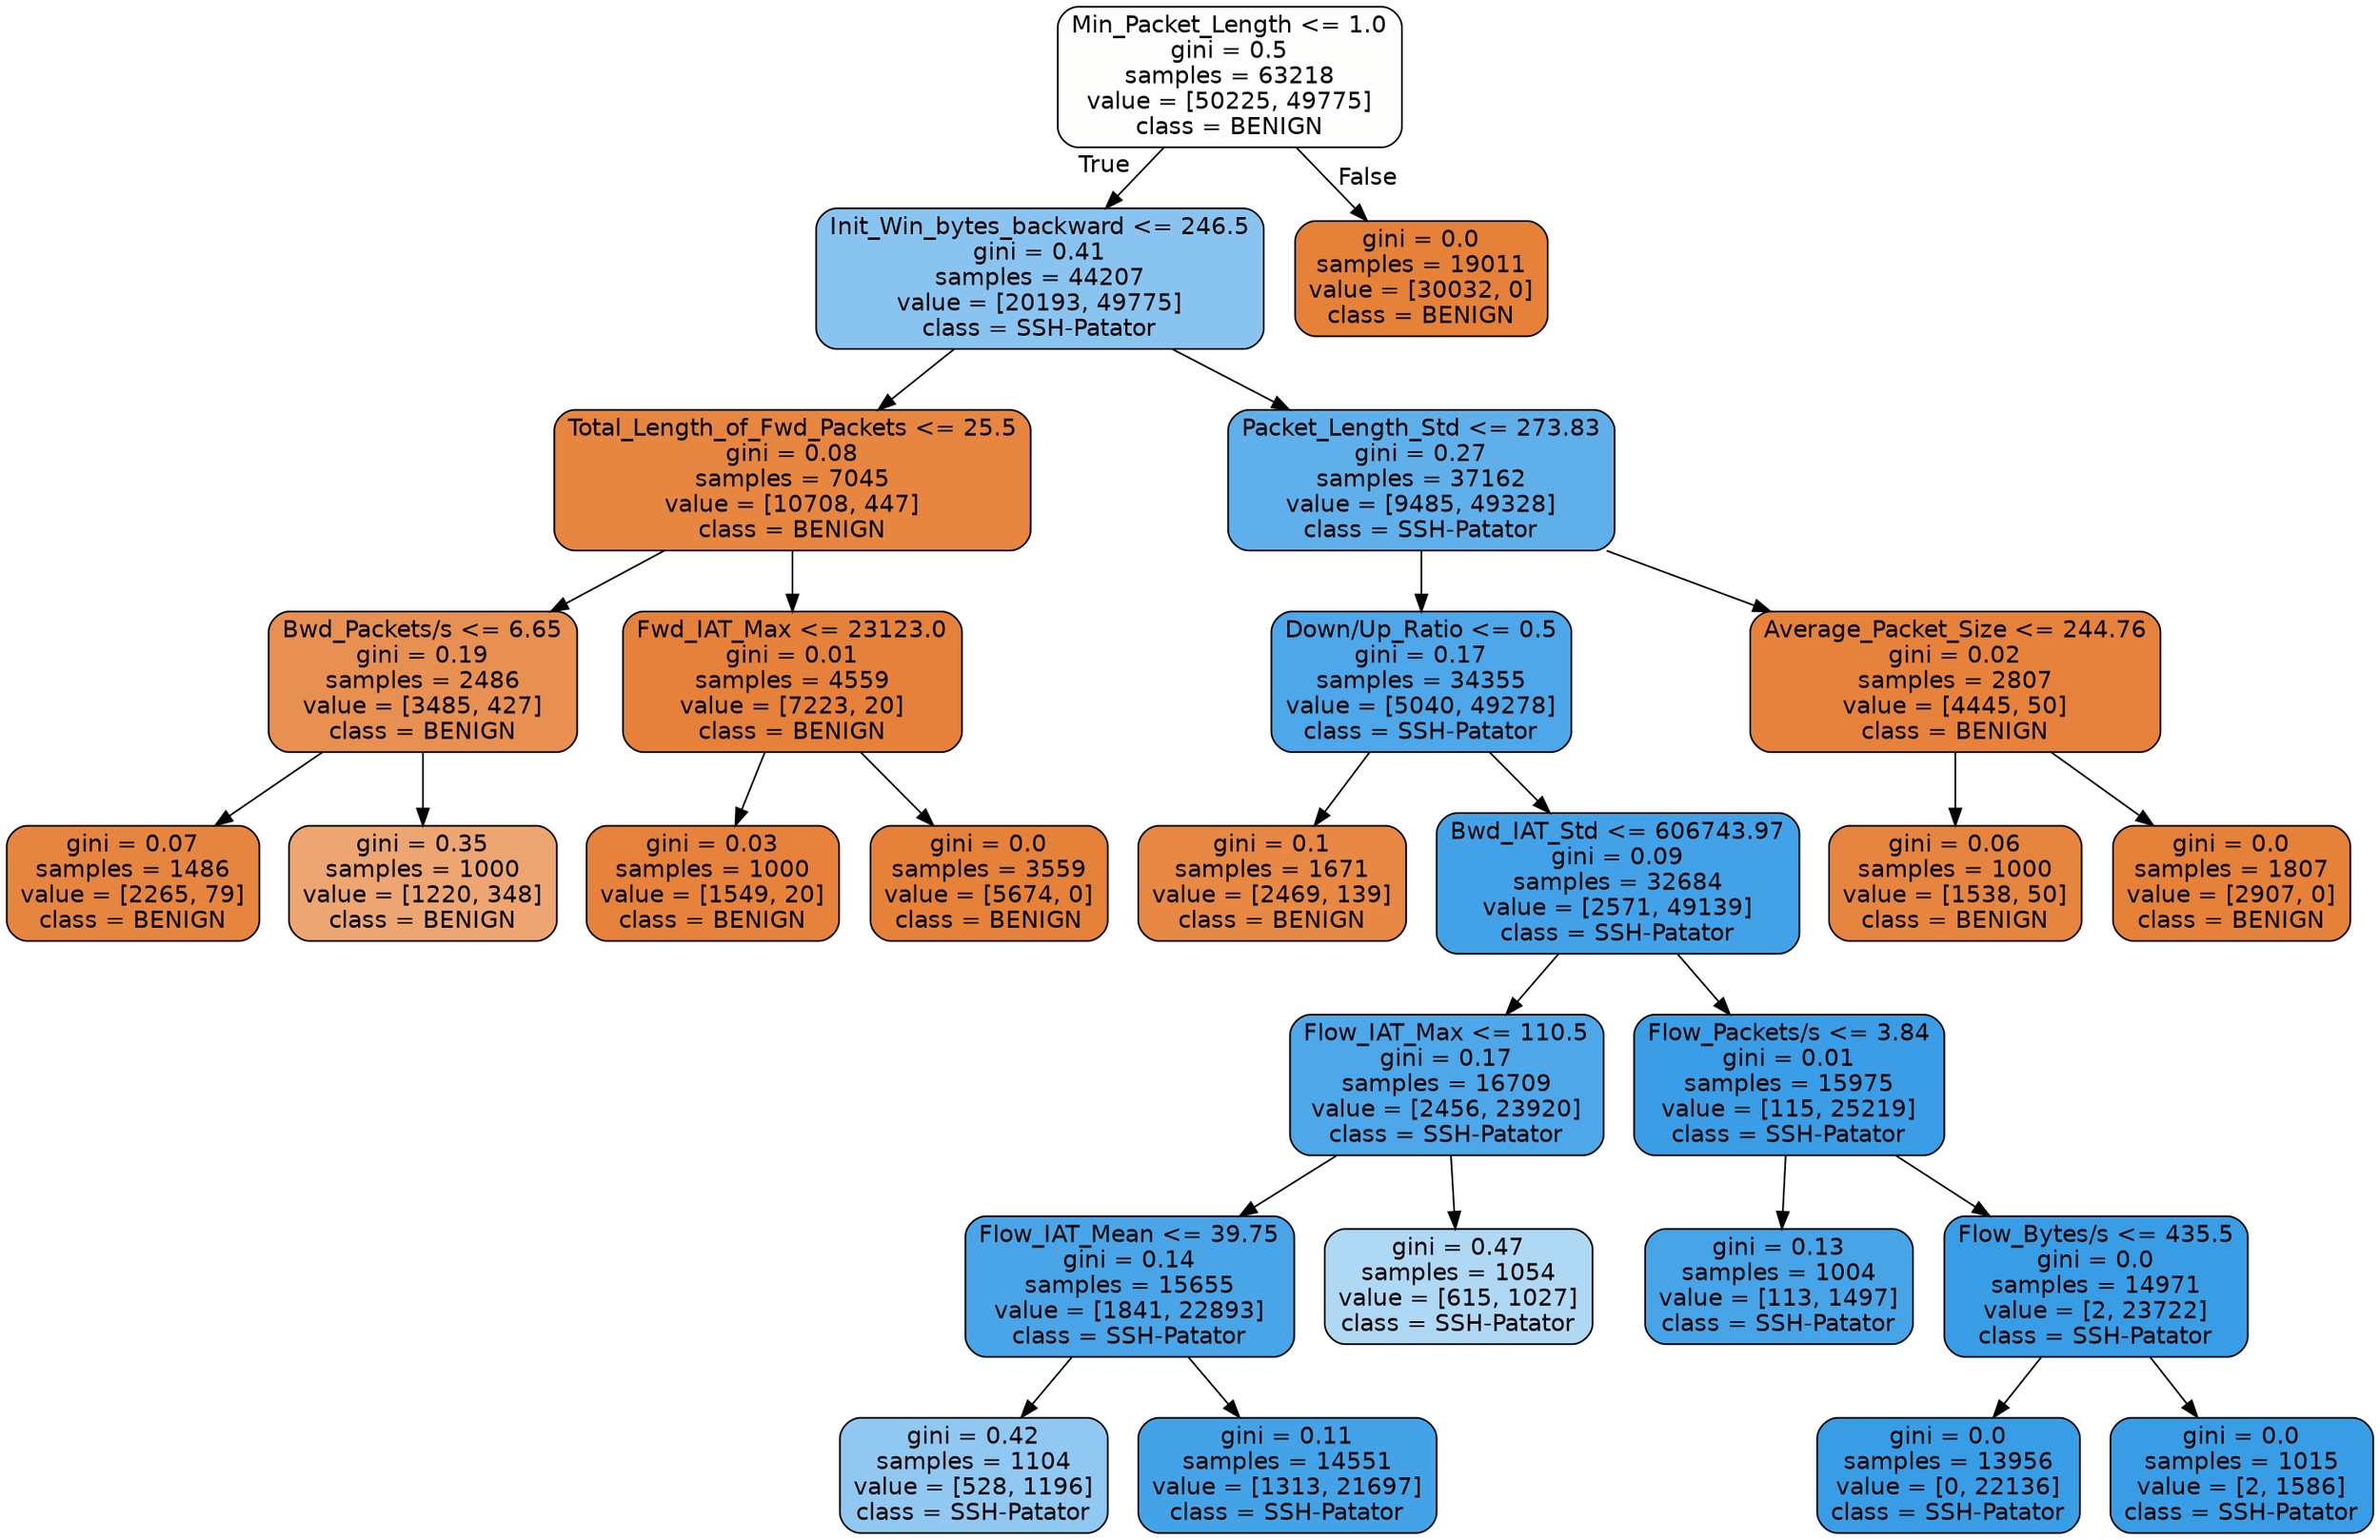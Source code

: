 digraph Tree {
node [shape=box, style="filled, rounded", color="black", fontname=helvetica] ;
edge [fontname=helvetica] ;
0 [label="Min_Packet_Length <= 1.0\ngini = 0.5\nsamples = 63218\nvalue = [50225, 49775]\nclass = BENIGN", fillcolor="#e5813902"] ;
1 [label="Init_Win_bytes_backward <= 246.5\ngini = 0.41\nsamples = 44207\nvalue = [20193, 49775]\nclass = SSH-Patator", fillcolor="#399de598"] ;
0 -> 1 [labeldistance=2.5, labelangle=45, headlabel="True"] ;
2 [label="Total_Length_of_Fwd_Packets <= 25.5\ngini = 0.08\nsamples = 7045\nvalue = [10708, 447]\nclass = BENIGN", fillcolor="#e58139f4"] ;
1 -> 2 ;
3 [label="Bwd_Packets/s <= 6.65\ngini = 0.19\nsamples = 2486\nvalue = [3485, 427]\nclass = BENIGN", fillcolor="#e58139e0"] ;
2 -> 3 ;
4 [label="gini = 0.07\nsamples = 1486\nvalue = [2265, 79]\nclass = BENIGN", fillcolor="#e58139f6"] ;
3 -> 4 ;
5 [label="gini = 0.35\nsamples = 1000\nvalue = [1220, 348]\nclass = BENIGN", fillcolor="#e58139b6"] ;
3 -> 5 ;
6 [label="Fwd_IAT_Max <= 23123.0\ngini = 0.01\nsamples = 4559\nvalue = [7223, 20]\nclass = BENIGN", fillcolor="#e58139fe"] ;
2 -> 6 ;
7 [label="gini = 0.03\nsamples = 1000\nvalue = [1549, 20]\nclass = BENIGN", fillcolor="#e58139fc"] ;
6 -> 7 ;
8 [label="gini = 0.0\nsamples = 3559\nvalue = [5674, 0]\nclass = BENIGN", fillcolor="#e58139ff"] ;
6 -> 8 ;
9 [label="Packet_Length_Std <= 273.83\ngini = 0.27\nsamples = 37162\nvalue = [9485, 49328]\nclass = SSH-Patator", fillcolor="#399de5ce"] ;
1 -> 9 ;
10 [label="Down/Up_Ratio <= 0.5\ngini = 0.17\nsamples = 34355\nvalue = [5040, 49278]\nclass = SSH-Patator", fillcolor="#399de5e5"] ;
9 -> 10 ;
11 [label="gini = 0.1\nsamples = 1671\nvalue = [2469, 139]\nclass = BENIGN", fillcolor="#e58139f1"] ;
10 -> 11 ;
12 [label="Bwd_IAT_Std <= 606743.97\ngini = 0.09\nsamples = 32684\nvalue = [2571, 49139]\nclass = SSH-Patator", fillcolor="#399de5f2"] ;
10 -> 12 ;
13 [label="Flow_IAT_Max <= 110.5\ngini = 0.17\nsamples = 16709\nvalue = [2456, 23920]\nclass = SSH-Patator", fillcolor="#399de5e5"] ;
12 -> 13 ;
14 [label="Flow_IAT_Mean <= 39.75\ngini = 0.14\nsamples = 15655\nvalue = [1841, 22893]\nclass = SSH-Patator", fillcolor="#399de5ea"] ;
13 -> 14 ;
15 [label="gini = 0.42\nsamples = 1104\nvalue = [528, 1196]\nclass = SSH-Patator", fillcolor="#399de58e"] ;
14 -> 15 ;
16 [label="gini = 0.11\nsamples = 14551\nvalue = [1313, 21697]\nclass = SSH-Patator", fillcolor="#399de5f0"] ;
14 -> 16 ;
17 [label="gini = 0.47\nsamples = 1054\nvalue = [615, 1027]\nclass = SSH-Patator", fillcolor="#399de566"] ;
13 -> 17 ;
18 [label="Flow_Packets/s <= 3.84\ngini = 0.01\nsamples = 15975\nvalue = [115, 25219]\nclass = SSH-Patator", fillcolor="#399de5fe"] ;
12 -> 18 ;
19 [label="gini = 0.13\nsamples = 1004\nvalue = [113, 1497]\nclass = SSH-Patator", fillcolor="#399de5ec"] ;
18 -> 19 ;
20 [label="Flow_Bytes/s <= 435.5\ngini = 0.0\nsamples = 14971\nvalue = [2, 23722]\nclass = SSH-Patator", fillcolor="#399de5ff"] ;
18 -> 20 ;
21 [label="gini = 0.0\nsamples = 13956\nvalue = [0, 22136]\nclass = SSH-Patator", fillcolor="#399de5ff"] ;
20 -> 21 ;
22 [label="gini = 0.0\nsamples = 1015\nvalue = [2, 1586]\nclass = SSH-Patator", fillcolor="#399de5ff"] ;
20 -> 22 ;
23 [label="Average_Packet_Size <= 244.76\ngini = 0.02\nsamples = 2807\nvalue = [4445, 50]\nclass = BENIGN", fillcolor="#e58139fc"] ;
9 -> 23 ;
24 [label="gini = 0.06\nsamples = 1000\nvalue = [1538, 50]\nclass = BENIGN", fillcolor="#e58139f7"] ;
23 -> 24 ;
25 [label="gini = 0.0\nsamples = 1807\nvalue = [2907, 0]\nclass = BENIGN", fillcolor="#e58139ff"] ;
23 -> 25 ;
26 [label="gini = 0.0\nsamples = 19011\nvalue = [30032, 0]\nclass = BENIGN", fillcolor="#e58139ff"] ;
0 -> 26 [labeldistance=2.5, labelangle=-45, headlabel="False"] ;
}